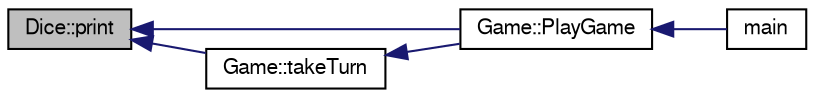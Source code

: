 digraph G
{
  edge [fontname="FreeSans",fontsize="10",labelfontname="FreeSans",labelfontsize="10"];
  node [fontname="FreeSans",fontsize="10",shape=record];
  rankdir="LR";
  Node1 [label="Dice::print",height=0.2,width=0.4,color="black", fillcolor="grey75", style="filled" fontcolor="black"];
  Node1 -> Node2 [dir="back",color="midnightblue",fontsize="10",style="solid",fontname="FreeSans"];
  Node2 [label="Game::PlayGame",height=0.2,width=0.4,color="black", fillcolor="white", style="filled",URL="$class_game.html#ae181458a5592597876fe2e53603c97b3",tooltip="method that plays the game"];
  Node2 -> Node3 [dir="back",color="midnightblue",fontsize="10",style="solid",fontname="FreeSans"];
  Node3 [label="main",height=0.2,width=0.4,color="black", fillcolor="white", style="filled",URL="$main_8cpp.html#a2c3f6775325c30275d11c6abee2db6a0"];
  Node1 -> Node4 [dir="back",color="midnightblue",fontsize="10",style="solid",fontname="FreeSans"];
  Node4 [label="Game::takeTurn",height=0.2,width=0.4,color="black", fillcolor="white", style="filled",URL="$class_game.html#a909eba8338d9aed7c03b5016a4345cd9",tooltip="method that takes a turn"];
  Node4 -> Node2 [dir="back",color="midnightblue",fontsize="10",style="solid",fontname="FreeSans"];
}
